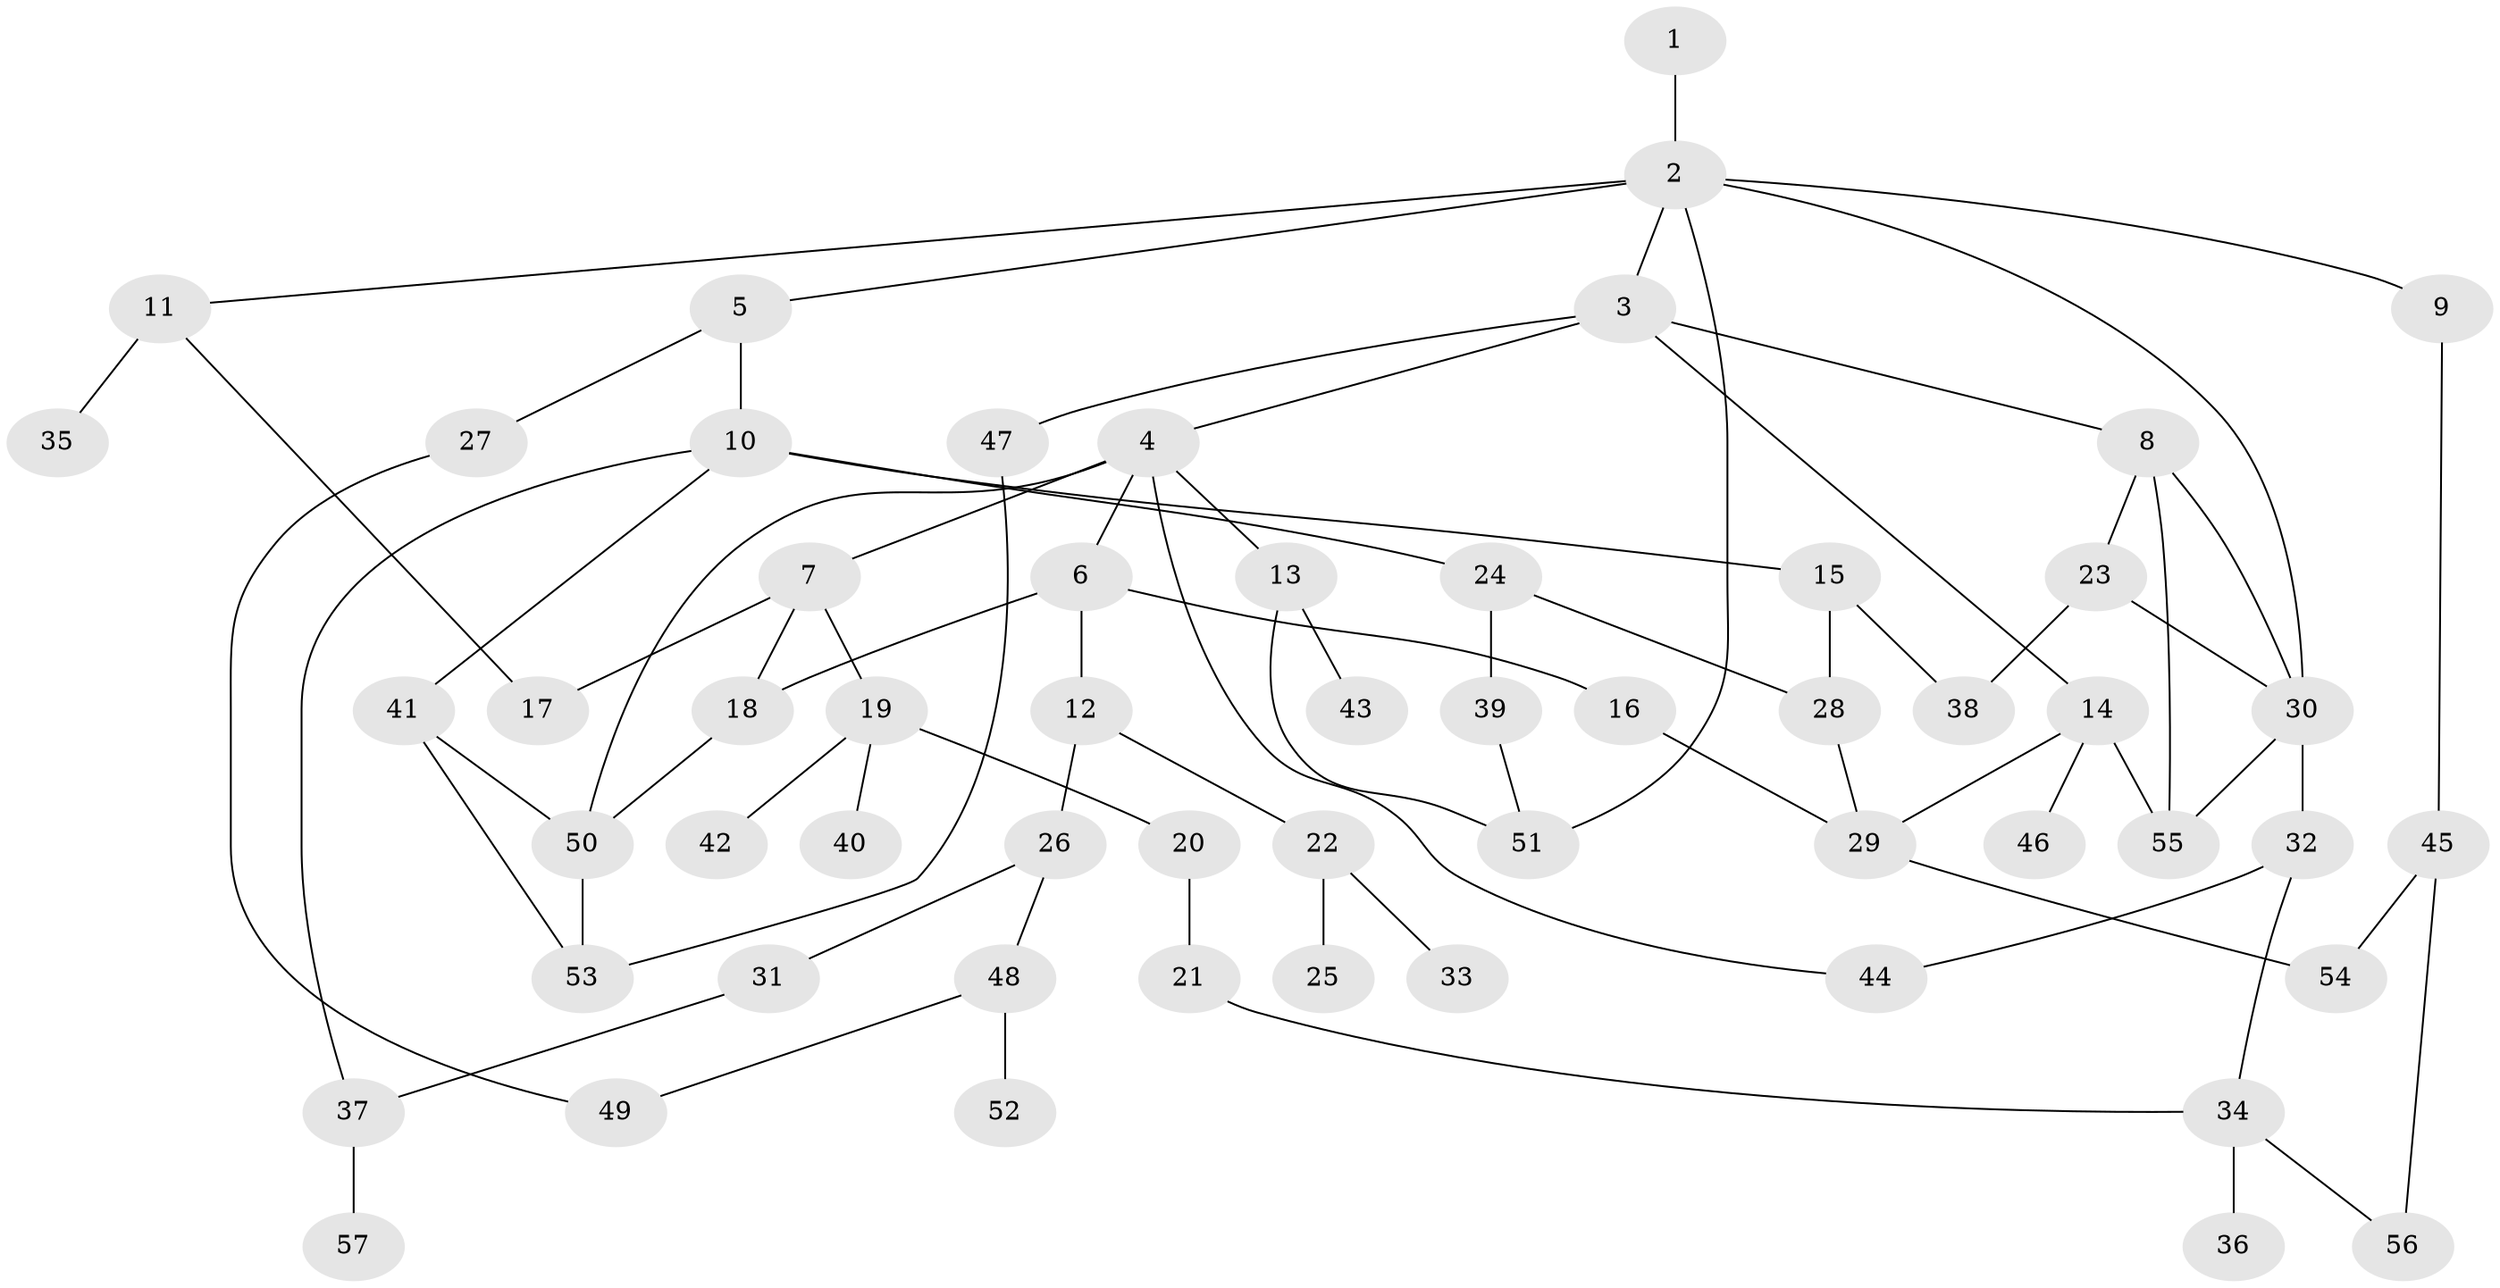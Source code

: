 // Generated by graph-tools (version 1.1) at 2025/01/03/09/25 03:01:08]
// undirected, 57 vertices, 78 edges
graph export_dot {
graph [start="1"]
  node [color=gray90,style=filled];
  1;
  2;
  3;
  4;
  5;
  6;
  7;
  8;
  9;
  10;
  11;
  12;
  13;
  14;
  15;
  16;
  17;
  18;
  19;
  20;
  21;
  22;
  23;
  24;
  25;
  26;
  27;
  28;
  29;
  30;
  31;
  32;
  33;
  34;
  35;
  36;
  37;
  38;
  39;
  40;
  41;
  42;
  43;
  44;
  45;
  46;
  47;
  48;
  49;
  50;
  51;
  52;
  53;
  54;
  55;
  56;
  57;
  1 -- 2;
  2 -- 3;
  2 -- 5;
  2 -- 9;
  2 -- 11;
  2 -- 30;
  2 -- 51;
  3 -- 4;
  3 -- 8;
  3 -- 14;
  3 -- 47;
  4 -- 6;
  4 -- 7;
  4 -- 13;
  4 -- 44;
  4 -- 50;
  5 -- 10;
  5 -- 27;
  6 -- 12;
  6 -- 16;
  6 -- 18;
  7 -- 19;
  7 -- 18;
  7 -- 17;
  8 -- 23;
  8 -- 55;
  8 -- 30;
  9 -- 45;
  10 -- 15;
  10 -- 24;
  10 -- 41;
  10 -- 37;
  11 -- 17;
  11 -- 35;
  12 -- 22;
  12 -- 26;
  13 -- 43;
  13 -- 51;
  14 -- 29;
  14 -- 46;
  14 -- 55;
  15 -- 38;
  15 -- 28;
  16 -- 29;
  18 -- 50;
  19 -- 20;
  19 -- 40;
  19 -- 42;
  20 -- 21;
  21 -- 34;
  22 -- 25;
  22 -- 33;
  23 -- 38;
  23 -- 30;
  24 -- 28;
  24 -- 39;
  26 -- 31;
  26 -- 48;
  27 -- 49;
  28 -- 29;
  29 -- 54;
  30 -- 32;
  30 -- 55;
  31 -- 37;
  32 -- 44;
  32 -- 34;
  34 -- 36;
  34 -- 56;
  37 -- 57;
  39 -- 51;
  41 -- 50;
  41 -- 53;
  45 -- 56;
  45 -- 54;
  47 -- 53;
  48 -- 52;
  48 -- 49;
  50 -- 53;
}

